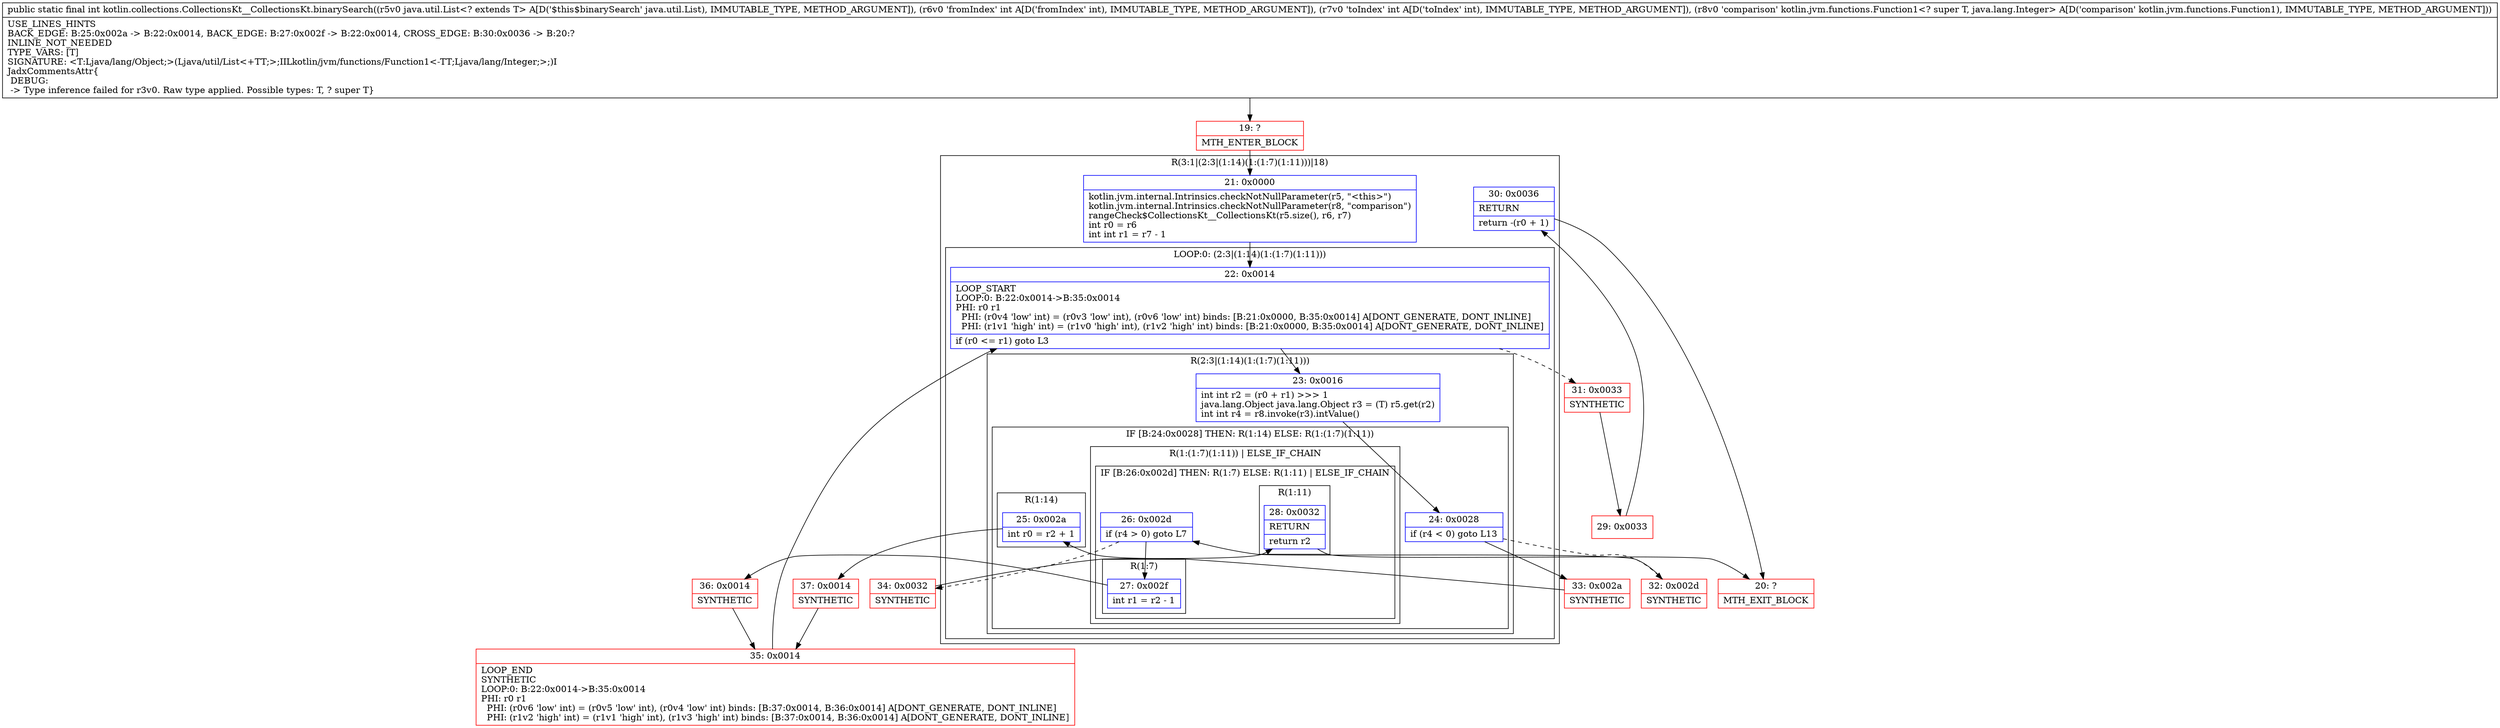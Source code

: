 digraph "CFG forkotlin.collections.CollectionsKt__CollectionsKt.binarySearch(Ljava\/util\/List;IILkotlin\/jvm\/functions\/Function1;)I" {
subgraph cluster_Region_1871726993 {
label = "R(3:1|(2:3|(1:14)(1:(1:7)(1:11)))|18)";
node [shape=record,color=blue];
Node_21 [shape=record,label="{21\:\ 0x0000|kotlin.jvm.internal.Intrinsics.checkNotNullParameter(r5, \"\<this\>\")\lkotlin.jvm.internal.Intrinsics.checkNotNullParameter(r8, \"comparison\")\lrangeCheck$CollectionsKt__CollectionsKt(r5.size(), r6, r7)\lint r0 = r6\lint int r1 = r7 \- 1\l}"];
subgraph cluster_LoopRegion_1590867809 {
label = "LOOP:0: (2:3|(1:14)(1:(1:7)(1:11)))";
node [shape=record,color=blue];
Node_22 [shape=record,label="{22\:\ 0x0014|LOOP_START\lLOOP:0: B:22:0x0014\-\>B:35:0x0014\lPHI: r0 r1 \l  PHI: (r0v4 'low' int) = (r0v3 'low' int), (r0v6 'low' int) binds: [B:21:0x0000, B:35:0x0014] A[DONT_GENERATE, DONT_INLINE]\l  PHI: (r1v1 'high' int) = (r1v0 'high' int), (r1v2 'high' int) binds: [B:21:0x0000, B:35:0x0014] A[DONT_GENERATE, DONT_INLINE]\l|if (r0 \<= r1) goto L3\l}"];
subgraph cluster_Region_383443624 {
label = "R(2:3|(1:14)(1:(1:7)(1:11)))";
node [shape=record,color=blue];
Node_23 [shape=record,label="{23\:\ 0x0016|int int r2 = (r0 + r1) \>\>\> 1\ljava.lang.Object java.lang.Object r3 = (T) r5.get(r2)\lint int r4 = r8.invoke(r3).intValue()\l}"];
subgraph cluster_IfRegion_584417455 {
label = "IF [B:24:0x0028] THEN: R(1:14) ELSE: R(1:(1:7)(1:11))";
node [shape=record,color=blue];
Node_24 [shape=record,label="{24\:\ 0x0028|if (r4 \< 0) goto L13\l}"];
subgraph cluster_Region_716637990 {
label = "R(1:14)";
node [shape=record,color=blue];
Node_25 [shape=record,label="{25\:\ 0x002a|int r0 = r2 + 1\l}"];
}
subgraph cluster_Region_989182053 {
label = "R(1:(1:7)(1:11)) | ELSE_IF_CHAIN\l";
node [shape=record,color=blue];
subgraph cluster_IfRegion_1675356671 {
label = "IF [B:26:0x002d] THEN: R(1:7) ELSE: R(1:11) | ELSE_IF_CHAIN\l";
node [shape=record,color=blue];
Node_26 [shape=record,label="{26\:\ 0x002d|if (r4 \> 0) goto L7\l}"];
subgraph cluster_Region_2070674723 {
label = "R(1:7)";
node [shape=record,color=blue];
Node_27 [shape=record,label="{27\:\ 0x002f|int r1 = r2 \- 1\l}"];
}
subgraph cluster_Region_1769425759 {
label = "R(1:11)";
node [shape=record,color=blue];
Node_28 [shape=record,label="{28\:\ 0x0032|RETURN\l|return r2\l}"];
}
}
}
}
}
}
Node_30 [shape=record,label="{30\:\ 0x0036|RETURN\l|return \-(r0 + 1)\l}"];
}
Node_19 [shape=record,color=red,label="{19\:\ ?|MTH_ENTER_BLOCK\l}"];
Node_32 [shape=record,color=red,label="{32\:\ 0x002d|SYNTHETIC\l}"];
Node_36 [shape=record,color=red,label="{36\:\ 0x0014|SYNTHETIC\l}"];
Node_35 [shape=record,color=red,label="{35\:\ 0x0014|LOOP_END\lSYNTHETIC\lLOOP:0: B:22:0x0014\-\>B:35:0x0014\lPHI: r0 r1 \l  PHI: (r0v6 'low' int) = (r0v5 'low' int), (r0v4 'low' int) binds: [B:37:0x0014, B:36:0x0014] A[DONT_GENERATE, DONT_INLINE]\l  PHI: (r1v2 'high' int) = (r1v1 'high' int), (r1v3 'high' int) binds: [B:37:0x0014, B:36:0x0014] A[DONT_GENERATE, DONT_INLINE]\l}"];
Node_34 [shape=record,color=red,label="{34\:\ 0x0032|SYNTHETIC\l}"];
Node_20 [shape=record,color=red,label="{20\:\ ?|MTH_EXIT_BLOCK\l}"];
Node_33 [shape=record,color=red,label="{33\:\ 0x002a|SYNTHETIC\l}"];
Node_37 [shape=record,color=red,label="{37\:\ 0x0014|SYNTHETIC\l}"];
Node_31 [shape=record,color=red,label="{31\:\ 0x0033|SYNTHETIC\l}"];
Node_29 [shape=record,color=red,label="{29\:\ 0x0033}"];
MethodNode[shape=record,label="{public static final int kotlin.collections.CollectionsKt__CollectionsKt.binarySearch((r5v0 java.util.List\<? extends T\> A[D('$this$binarySearch' java.util.List), IMMUTABLE_TYPE, METHOD_ARGUMENT]), (r6v0 'fromIndex' int A[D('fromIndex' int), IMMUTABLE_TYPE, METHOD_ARGUMENT]), (r7v0 'toIndex' int A[D('toIndex' int), IMMUTABLE_TYPE, METHOD_ARGUMENT]), (r8v0 'comparison' kotlin.jvm.functions.Function1\<? super T, java.lang.Integer\> A[D('comparison' kotlin.jvm.functions.Function1), IMMUTABLE_TYPE, METHOD_ARGUMENT]))  | USE_LINES_HINTS\lBACK_EDGE: B:25:0x002a \-\> B:22:0x0014, BACK_EDGE: B:27:0x002f \-\> B:22:0x0014, CROSS_EDGE: B:30:0x0036 \-\> B:20:?\lINLINE_NOT_NEEDED\lTYPE_VARS: [T]\lSIGNATURE: \<T:Ljava\/lang\/Object;\>(Ljava\/util\/List\<+TT;\>;IILkotlin\/jvm\/functions\/Function1\<\-TT;Ljava\/lang\/Integer;\>;)I\lJadxCommentsAttr\{\l DEBUG: \l \-\> Type inference failed for r3v0. Raw type applied. Possible types: T, ? super T\}\l}"];
MethodNode -> Node_19;Node_21 -> Node_22;
Node_22 -> Node_23;
Node_22 -> Node_31[style=dashed];
Node_23 -> Node_24;
Node_24 -> Node_32[style=dashed];
Node_24 -> Node_33;
Node_25 -> Node_37;
Node_26 -> Node_27;
Node_26 -> Node_34[style=dashed];
Node_27 -> Node_36;
Node_28 -> Node_20;
Node_30 -> Node_20;
Node_19 -> Node_21;
Node_32 -> Node_26;
Node_36 -> Node_35;
Node_35 -> Node_22;
Node_34 -> Node_28;
Node_33 -> Node_25;
Node_37 -> Node_35;
Node_31 -> Node_29;
Node_29 -> Node_30;
}

